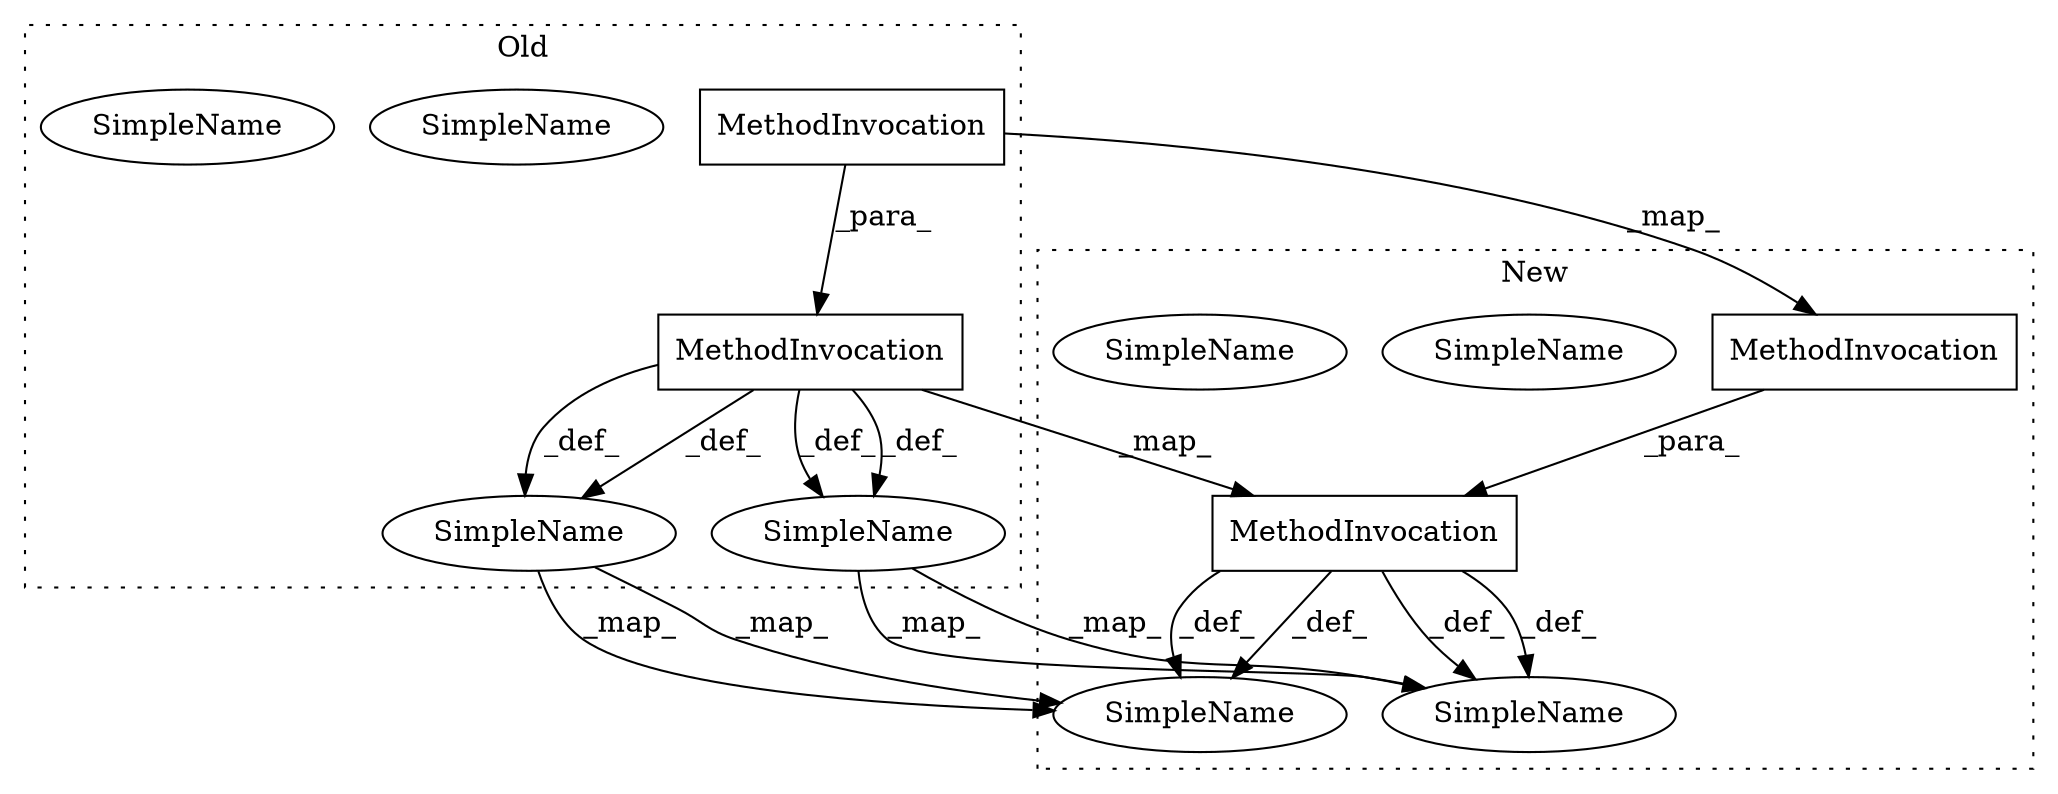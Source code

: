 digraph G {
subgraph cluster0 {
1 [label="MethodInvocation" a="32" s="688,695" l="6,1" shape="box"];
4 [label="MethodInvocation" a="32" s="591,598" l="6,1" shape="box"];
6 [label="SimpleName" a="42" s="729" l="1" shape="ellipse"];
7 [label="SimpleName" a="42" s="826" l="1" shape="ellipse"];
8 [label="SimpleName" a="42" s="826" l="1" shape="ellipse"];
11 [label="SimpleName" a="42" s="729" l="1" shape="ellipse"];
label = "Old";
style="dotted";
}
subgraph cluster1 {
2 [label="MethodInvocation" a="32" s="625,632" l="6,1" shape="box"];
3 [label="MethodInvocation" a="32" s="533,540" l="6,1" shape="box"];
5 [label="SimpleName" a="42" s="716" l="1" shape="ellipse"];
9 [label="SimpleName" a="42" s="716" l="1" shape="ellipse"];
10 [label="SimpleName" a="42" s="761" l="1" shape="ellipse"];
12 [label="SimpleName" a="42" s="761" l="1" shape="ellipse"];
label = "New";
style="dotted";
}
1 -> 2 [label="_map_"];
1 -> 8 [label="_def_"];
1 -> 8 [label="_def_"];
1 -> 6 [label="_def_"];
1 -> 6 [label="_def_"];
2 -> 9 [label="_def_"];
2 -> 10 [label="_def_"];
2 -> 9 [label="_def_"];
2 -> 10 [label="_def_"];
3 -> 2 [label="_para_"];
4 -> 1 [label="_para_"];
4 -> 3 [label="_map_"];
6 -> 9 [label="_map_"];
6 -> 9 [label="_map_"];
8 -> 10 [label="_map_"];
8 -> 10 [label="_map_"];
}